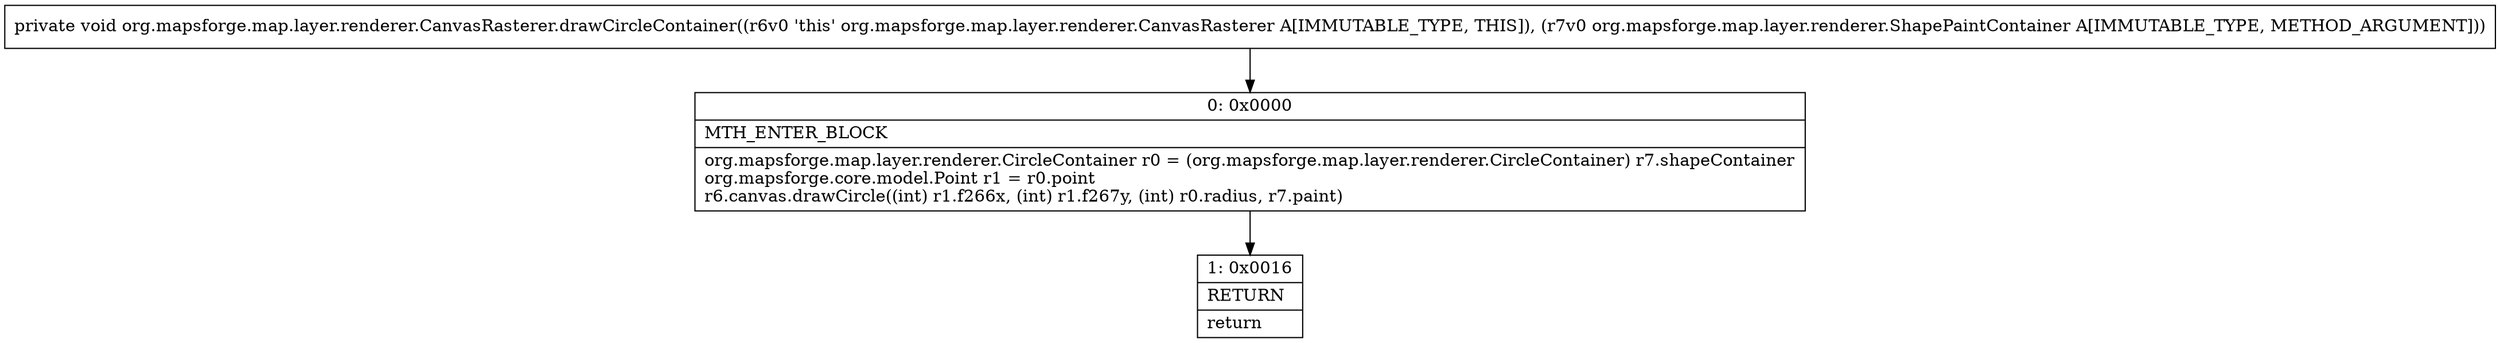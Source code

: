 digraph "CFG fororg.mapsforge.map.layer.renderer.CanvasRasterer.drawCircleContainer(Lorg\/mapsforge\/map\/layer\/renderer\/ShapePaintContainer;)V" {
Node_0 [shape=record,label="{0\:\ 0x0000|MTH_ENTER_BLOCK\l|org.mapsforge.map.layer.renderer.CircleContainer r0 = (org.mapsforge.map.layer.renderer.CircleContainer) r7.shapeContainer\lorg.mapsforge.core.model.Point r1 = r0.point\lr6.canvas.drawCircle((int) r1.f266x, (int) r1.f267y, (int) r0.radius, r7.paint)\l}"];
Node_1 [shape=record,label="{1\:\ 0x0016|RETURN\l|return\l}"];
MethodNode[shape=record,label="{private void org.mapsforge.map.layer.renderer.CanvasRasterer.drawCircleContainer((r6v0 'this' org.mapsforge.map.layer.renderer.CanvasRasterer A[IMMUTABLE_TYPE, THIS]), (r7v0 org.mapsforge.map.layer.renderer.ShapePaintContainer A[IMMUTABLE_TYPE, METHOD_ARGUMENT])) }"];
MethodNode -> Node_0;
Node_0 -> Node_1;
}

